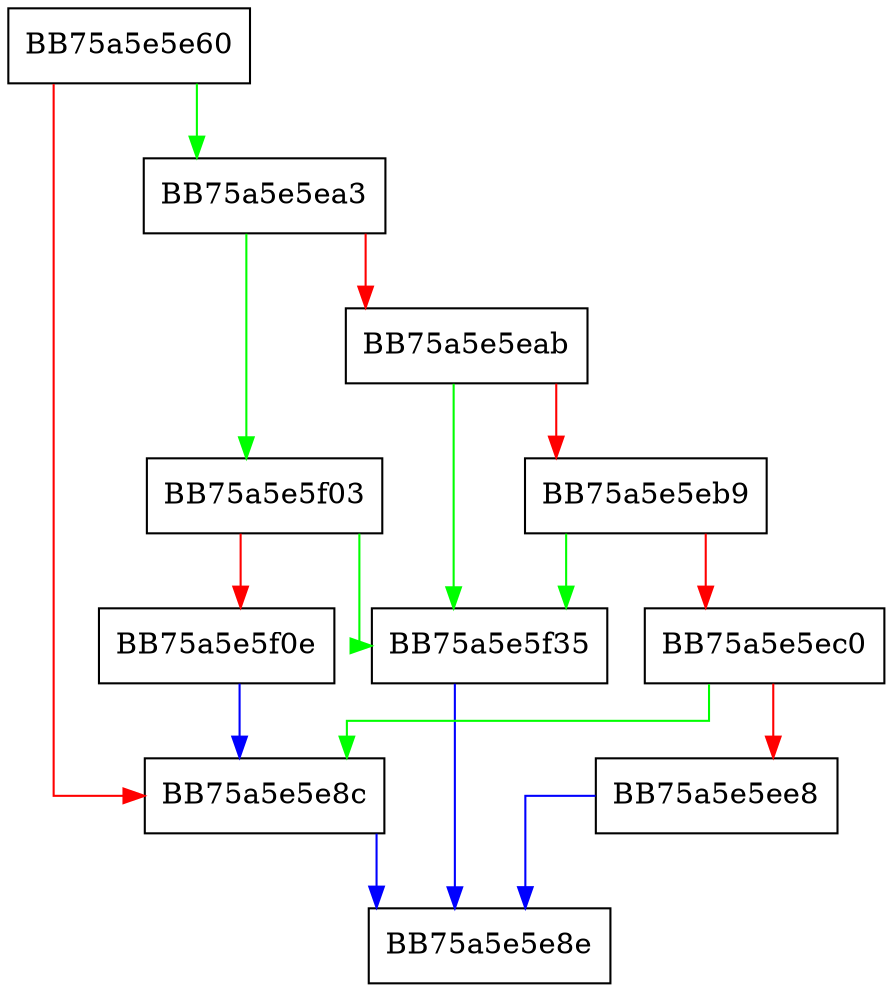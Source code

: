 digraph apply_MZ_relo {
  node [shape="box"];
  graph [splines=ortho];
  BB75a5e5e60 -> BB75a5e5ea3 [color="green"];
  BB75a5e5e60 -> BB75a5e5e8c [color="red"];
  BB75a5e5e8c -> BB75a5e5e8e [color="blue"];
  BB75a5e5ea3 -> BB75a5e5f03 [color="green"];
  BB75a5e5ea3 -> BB75a5e5eab [color="red"];
  BB75a5e5eab -> BB75a5e5f35 [color="green"];
  BB75a5e5eab -> BB75a5e5eb9 [color="red"];
  BB75a5e5eb9 -> BB75a5e5f35 [color="green"];
  BB75a5e5eb9 -> BB75a5e5ec0 [color="red"];
  BB75a5e5ec0 -> BB75a5e5e8c [color="green"];
  BB75a5e5ec0 -> BB75a5e5ee8 [color="red"];
  BB75a5e5ee8 -> BB75a5e5e8e [color="blue"];
  BB75a5e5f03 -> BB75a5e5f35 [color="green"];
  BB75a5e5f03 -> BB75a5e5f0e [color="red"];
  BB75a5e5f0e -> BB75a5e5e8c [color="blue"];
  BB75a5e5f35 -> BB75a5e5e8e [color="blue"];
}